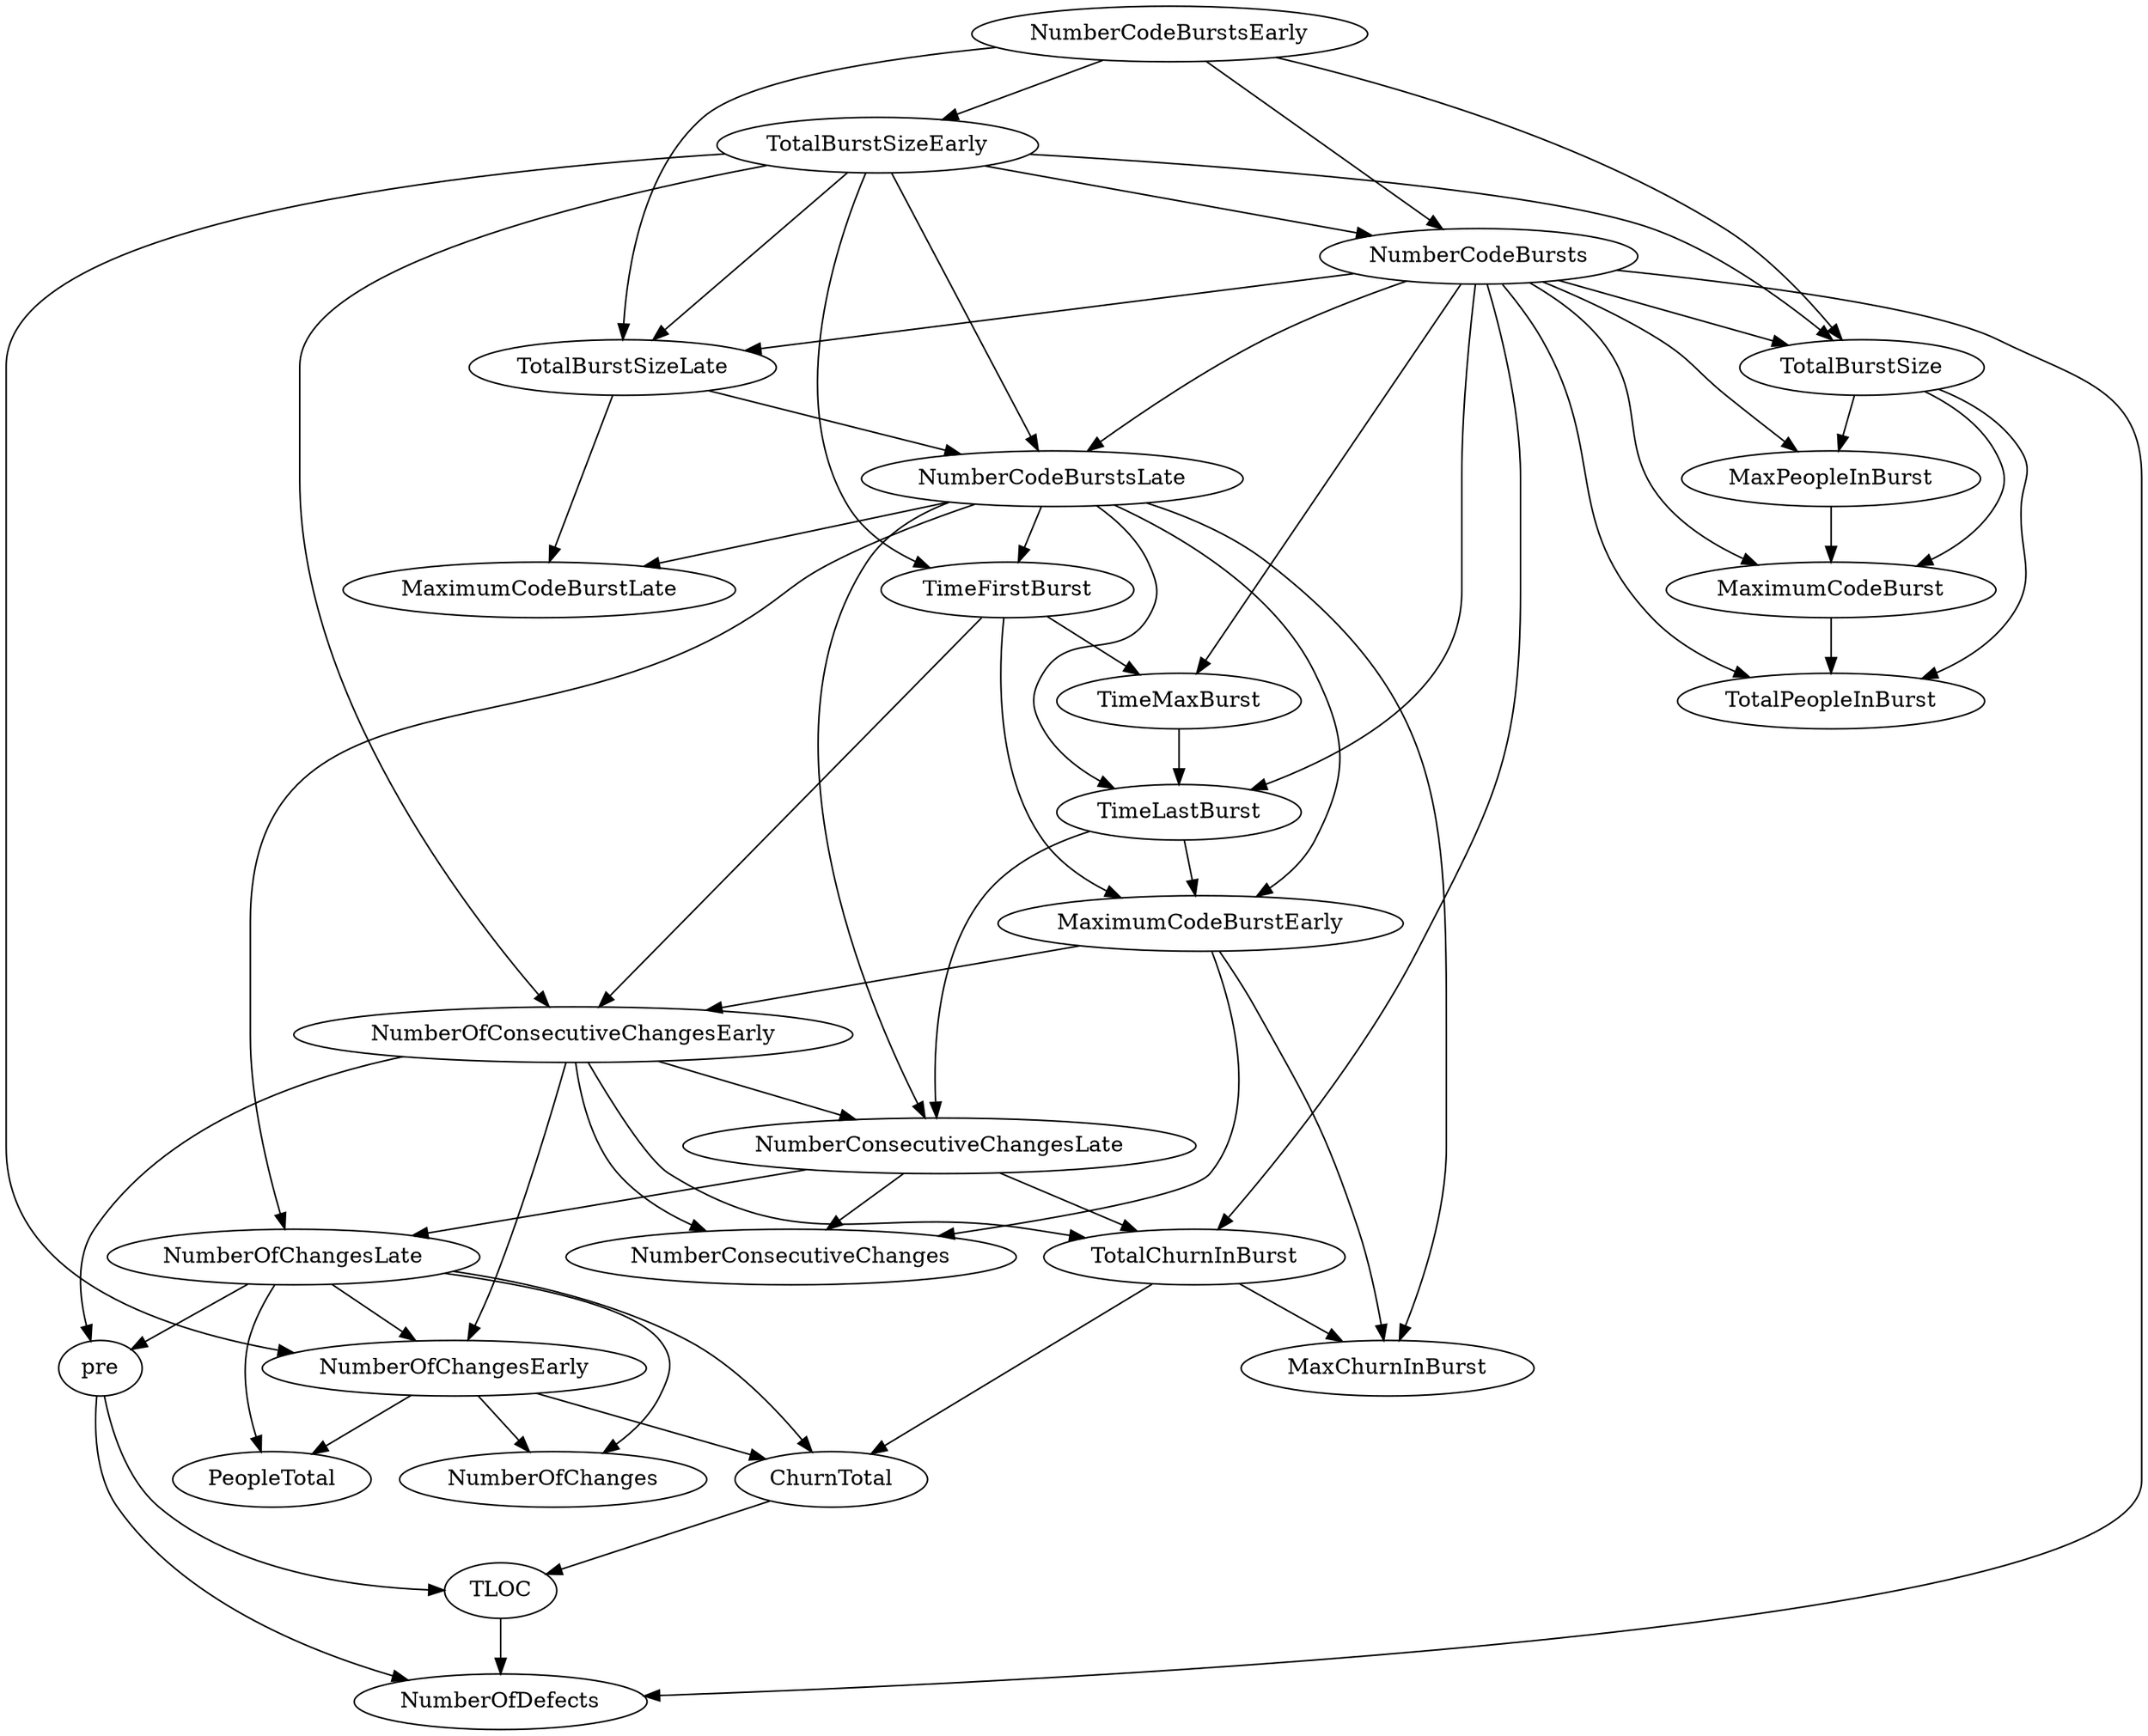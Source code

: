 digraph {
   TotalPeopleInBurst;
   MaximumCodeBurstLate;
   NumberOfChanges;
   MaxPeopleInBurst;
   TotalBurstSizeLate;
   NumberCodeBurstsLate;
   NumberOfChangesLate;
   NumberOfChangesEarly;
   MaxChurnInBurst;
   MaximumCodeBurstEarly;
   NumberCodeBurstsEarly;
   TimeFirstBurst;
   TotalChurnInBurst;
   ChurnTotal;
   MaximumCodeBurst;
   NumberOfConsecutiveChangesEarly;
   NumberConsecutiveChangesLate;
   TotalBurstSizeEarly;
   TotalBurstSize;
   TimeMaxBurst;
   NumberConsecutiveChanges;
   TimeLastBurst;
   NumberCodeBursts;
   PeopleTotal;
   pre;
   NumberOfDefects;
   TLOC;
   MaxPeopleInBurst -> MaximumCodeBurst;
   TotalBurstSizeLate -> MaximumCodeBurstLate;
   TotalBurstSizeLate -> NumberCodeBurstsLate;
   NumberCodeBurstsLate -> MaximumCodeBurstLate;
   NumberCodeBurstsLate -> NumberOfChangesLate;
   NumberCodeBurstsLate -> MaxChurnInBurst;
   NumberCodeBurstsLate -> MaximumCodeBurstEarly;
   NumberCodeBurstsLate -> TimeFirstBurst;
   NumberCodeBurstsLate -> NumberConsecutiveChangesLate;
   NumberCodeBurstsLate -> TimeLastBurst;
   NumberOfChangesLate -> NumberOfChanges;
   NumberOfChangesLate -> NumberOfChangesEarly;
   NumberOfChangesLate -> ChurnTotal;
   NumberOfChangesLate -> PeopleTotal;
   NumberOfChangesLate -> pre;
   NumberOfChangesEarly -> NumberOfChanges;
   NumberOfChangesEarly -> ChurnTotal;
   NumberOfChangesEarly -> PeopleTotal;
   MaximumCodeBurstEarly -> MaxChurnInBurst;
   MaximumCodeBurstEarly -> NumberOfConsecutiveChangesEarly;
   MaximumCodeBurstEarly -> NumberConsecutiveChanges;
   NumberCodeBurstsEarly -> TotalBurstSizeLate;
   NumberCodeBurstsEarly -> TotalBurstSizeEarly;
   NumberCodeBurstsEarly -> TotalBurstSize;
   NumberCodeBurstsEarly -> NumberCodeBursts;
   TimeFirstBurst -> MaximumCodeBurstEarly;
   TimeFirstBurst -> NumberOfConsecutiveChangesEarly;
   TimeFirstBurst -> TimeMaxBurst;
   TotalChurnInBurst -> MaxChurnInBurst;
   TotalChurnInBurst -> ChurnTotal;
   ChurnTotal -> TLOC;
   MaximumCodeBurst -> TotalPeopleInBurst;
   NumberOfConsecutiveChangesEarly -> NumberOfChangesEarly;
   NumberOfConsecutiveChangesEarly -> TotalChurnInBurst;
   NumberOfConsecutiveChangesEarly -> NumberConsecutiveChangesLate;
   NumberOfConsecutiveChangesEarly -> NumberConsecutiveChanges;
   NumberOfConsecutiveChangesEarly -> pre;
   NumberConsecutiveChangesLate -> NumberOfChangesLate;
   NumberConsecutiveChangesLate -> TotalChurnInBurst;
   NumberConsecutiveChangesLate -> NumberConsecutiveChanges;
   TotalBurstSizeEarly -> TotalBurstSizeLate;
   TotalBurstSizeEarly -> NumberCodeBurstsLate;
   TotalBurstSizeEarly -> NumberOfChangesEarly;
   TotalBurstSizeEarly -> TimeFirstBurst;
   TotalBurstSizeEarly -> NumberOfConsecutiveChangesEarly;
   TotalBurstSizeEarly -> TotalBurstSize;
   TotalBurstSizeEarly -> NumberCodeBursts;
   TotalBurstSize -> TotalPeopleInBurst;
   TotalBurstSize -> MaxPeopleInBurst;
   TotalBurstSize -> MaximumCodeBurst;
   TimeMaxBurst -> TimeLastBurst;
   TimeLastBurst -> MaximumCodeBurstEarly;
   TimeLastBurst -> NumberConsecutiveChangesLate;
   NumberCodeBursts -> TotalPeopleInBurst;
   NumberCodeBursts -> MaxPeopleInBurst;
   NumberCodeBursts -> TotalBurstSizeLate;
   NumberCodeBursts -> NumberCodeBurstsLate;
   NumberCodeBursts -> TotalChurnInBurst;
   NumberCodeBursts -> MaximumCodeBurst;
   NumberCodeBursts -> TotalBurstSize;
   NumberCodeBursts -> TimeMaxBurst;
   NumberCodeBursts -> TimeLastBurst;
   NumberCodeBursts -> NumberOfDefects;
   pre -> NumberOfDefects;
   pre -> TLOC;
   TLOC -> NumberOfDefects;
}
